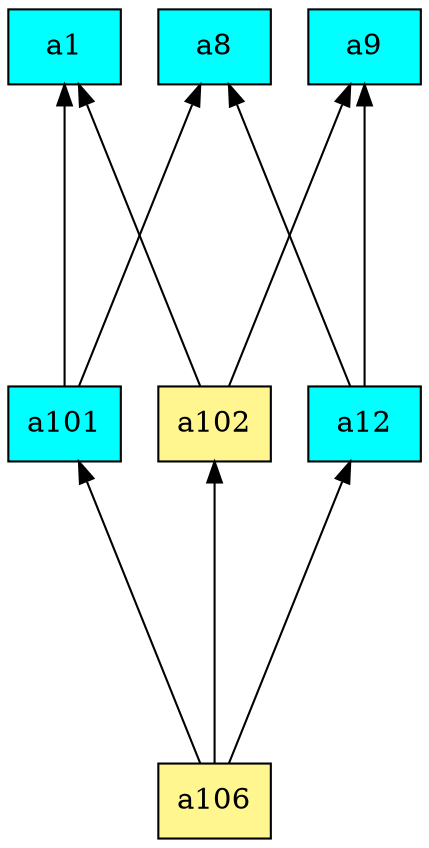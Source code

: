 digraph G {
rankdir=BT;ranksep="2.0";
"a102" [shape=record,fillcolor=khaki1,style=filled,label="{a102}"];
"a1" [shape=record,fillcolor=cyan,style=filled,label="{a1}"];
"a106" [shape=record,fillcolor=khaki1,style=filled,label="{a106}"];
"a8" [shape=record,fillcolor=cyan,style=filled,label="{a8}"];
"a9" [shape=record,fillcolor=cyan,style=filled,label="{a9}"];
"a12" [shape=record,fillcolor=cyan,style=filled,label="{a12}"];
"a101" [shape=record,fillcolor=cyan,style=filled,label="{a101}"];
"a102" -> "a1"
"a102" -> "a9"
"a106" -> "a102"
"a106" -> "a12"
"a106" -> "a101"
"a12" -> "a8"
"a12" -> "a9"
"a101" -> "a1"
"a101" -> "a8"
}
